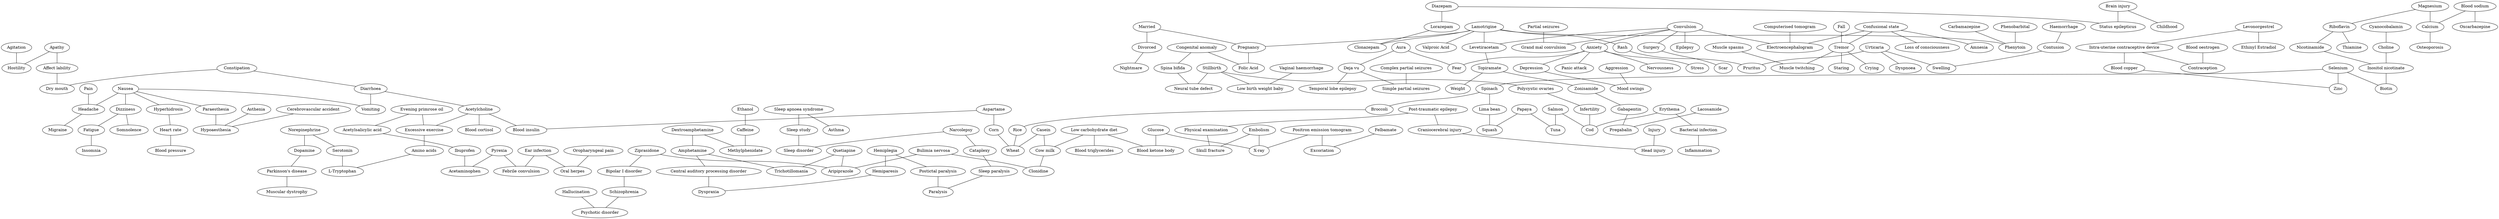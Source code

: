 strict graph layer0 {
	graph [name=layer0];
	node [label="\N"];
	28	[label=Agitation,
		level=1,
		src_id=169902,
		weight=0.0018932125106081406];
	297	[label=Hostility,
		src_id=178312,
		weight=0.0008335790243328781];
	28 -- 297	[level=1,
		weight=37.16];
	280	[label=Magnesium,
		src_id=1330,
		weight=0.0016092281981076096];
	483	[label=Riboflavin,
		level=1,
		src_id=132,
		weight=0.0019988040957587606];
	280 -- 483	[level=1,
		weight=91.78];
	215	[label=Calcium,
		level=1,
		src_id=1327,
		weight=0.0019150705632210527];
	280 -- 215	[level=1,
		weight=221.48];
	16	[label=Nausea,
		level=1,
		src_id=181546,
		weight=0.003817163733503498];
	54	[label=Headache,
		level=1,
		src_id=177790,
		weight=0.003629731411491833];
	16 -- 54	[level=1,
		weight=85.24];
	41	[label=Dizziness,
		level=1,
		src_id=175317,
		weight=0.004182753475121997];
	16 -- 41	[level=1,
		weight=104.52];
	35	[label=Paraesthesia,
		level=1,
		src_id=182787,
		weight=0.0030602073943578525];
	16 -- 35	[level=1,
		weight=48.31];
	21	[label=Vomiting,
		level=1,
		src_id=188709,
		weight=0.002237717673427465];
	16 -- 21	[level=1,
		weight=60.95];
	3	[label=Hyperhidrosis,
		level=1,
		src_id=178464,
		weight=0.002894317404473477];
	16 -- 3	[level=1,
		weight=47.44];
	583	[label=Norepinephrine,
		src_id=358,
		weight=0.000701572436896661];
	411	[label=Serotonin,
		src_id=7810,
		weight=0.0009097244788577965];
	583 -- 411	[level=1,
		weight=126.93];
	233	[label=Dopamine,
		src_id=974,
		weight=0.0013526035753482696];
	583 -- 233	[level=1,
		weight=133.68];
	237	[label=Urticaria,
		src_id=188054,
		weight=0.0011519886979077666];
	33	[label=Dyspnoea,
		level=1,
		src_id=175501,
		weight=0.0017803242471438464];
	237 -- 33	[level=1,
		weight=33.52];
	14	[label=Swelling,
		level=1,
		src_id=186614,
		weight=0.0023700279579685593];
	237 -- 14	[level=1,
		weight=47.36];
	124	[label=Pruritus,
		src_id=184366,
		weight=0.0017059221377840393];
	237 -- 124	[level=1,
		weight=51.42];
	598	[label="Post-traumatic epilepsy",
		src_id=183904,
		weight=0.0006617534202240789];
	543	[label="Physical examination",
		src_id=183464,
		weight=0.0005235304459954017];
	598 -- 543	[level=1,
		weight=78.67];
	138	[label="Craniocerebral injury",
		src_id=174523,
		weight=0.0016166371406425278];
	598 -- 138	[level=1,
		weight=156.92];
	116	[label=Ethanol,
		level=1,
		src_id=884,
		weight=0.002092393569196102];
	105	[label=Caffeine,
		level=1,
		src_id=192,
		weight=0.002471869603861105];
	116 -- 105	[level=1,
		weight=61.89];
	77	[label="Partial seizures",
		level=1,
		src_id=182927,
		weight=0.0029395429462631636];
	59	[label="Grand mal convulsion",
		level=1,
		src_id=177516,
		weight=0.007439468297569785];
	77 -- 59	[level=1,
		weight=69.43];
	4	[label=Pain,
		level=1,
		src_id=182630,
		weight=0.005780303677902718];
	4 -- 54	[level=1,
		weight=64.19];
	406	[label=Apathy,
		src_id=170717,
		weight=0.0005139842229041516];
	848	[label="Affect lability",
		src_id=169892,
		weight=0.00027380333896749164];
	406 -- 848	[level=1,
		weight=48.18];
	406 -- 297	[level=1,
		weight=39.25];
	91	[label="Complex partial seizures",
		level=1,
		src_id=174011,
		weight=0.0033669628925900572];
	118	[label="Simple partial seizures",
		level=1,
		src_id=185880,
		weight=0.0025264148989576156];
	91 -- 118	[level=1,
		weight=74.26];
	1	[label=Convulsion,
		level=1,
		src_id=174366,
		weight=0.021183283532887193];
	117	[label=Surgery,
		level=1,
		src_id=186589,
		weight=0.004030986189366922];
	1 -- 117	[level=1,
		weight=88.66];
	1 -- 59	[level=1,
		weight=122.06];
	53	[label=Levetiracetam,
		level=1,
		src_id=1186,
		weight=0.006882236948488494];
	1 -- 53	[level=1,
		weight=145.77];
	20	[label=Anxiety,
		level=1,
		src_id=170661,
		weight=0.007191629624041699];
	1 -- 20	[level=1,
		weight=75.71];
	2	[label=Epilepsy,
		level=1,
		src_id=176107,
		weight=0.0145529562651861];
	1 -- 2	[level=1,
		weight=333.89];
	9	[label=Electroencephalogram,
		level=1,
		src_id=175720,
		weight=0.008190389638790598];
	1 -- 9	[level=1,
		weight=147.32];
	473	[label=Salmon,
		src_id=8996,
		weight=0.0006755743213954945];
	409	[label=Tuna,
		src_id=8643,
		weight=0.000616617714305385];
	473 -- 409	[level=1,
		weight=145.74];
	633	[label=Cod,
		src_id=8995,
		weight=0.0006940904008132913];
	473 -- 633	[level=1,
		weight=75.05];
	32	[label="Confusional state",
		level=1,
		src_id=174071,
		weight=0.0045697034034092344];
	22	[label=Tremor,
		level=1,
		src_id=187373,
		weight=0.0032307227193221206];
	32 -- 22	[level=1,
		weight=49.59];
	23	[label="Loss of consciousness",
		level=1,
		src_id=180127,
		weight=0.003902299080386455];
	32 -- 23	[level=1,
		weight=68.66];
	85	[label=Amnesia,
		level=1,
		src_id=170136,
		weight=0.003670554159831233];
	32 -- 85	[level=1,
		weight=48.69];
	32 -- 9	[level=1,
		weight=81.5];
	175	[label=Narcolepsy,
		src_id=181475,
		weight=0.001601609499906586];
	58	[label="Sleep disorder",
		src_id=186000,
		weight=0.0014645694686052332];
	175 -- 58	[level=1,
		weight=46.77];
	831	[label=Cataplexy,
		src_id=173217,
		weight=0.0004605562160961688];
	175 -- 831	[level=1,
		weight=135.55];
	199	[label="Blood sodium",
		src_id=172362,
		weight=0.0015161316577229536];
	144	[label=Oxcarbazepine,
		level=1,
		src_id=762,
		weight=0.002534724742924634];
	199 -- 144	[level=1,
		weight=65.33];
	199 -- 215	[level=1,
		weight=75.83];
	737	[label=Ziprasidone,
		src_id=237,
		weight=0.00038307525186565396];
	265	[label=Aripiprazole,
		src_id=1222,
		weight=0.0012625049742498163];
	737 -- 265	[level=1,
		weight=87.06];
	301	[label="Bipolar I disorder",
		src_id=171760,
		weight=0.001043676937014173];
	737 -- 301	[level=1,
		weight=71.76];
	226	[label=Embolism,
		src_id=175772,
		weight=0.0014684924134583453];
	424	[label="X-ray",
		src_id=188917,
		weight=0.0010775404547227745];
	226 -- 424	[level=1,
		weight=179.77];
	456	[label="Skull fracture",
		src_id=185991,
		weight=0.0008114640460577113];
	226 -- 456	[level=1,
		weight=52.15];
	136	[label=Diazepam,
		src_id=815,
		weight=0.001472822668299216];
	74	[label="Status epilepticus",
		src_id=186374,
		weight=0.0014355552851170674];
	136 -- 74	[level=1,
		weight=51.73];
	29	[label=Lorazepam,
		level=1,
		src_id=177,
		weight=0.00198802506334235];
	136 -- 29	[level=1,
		weight=64.04];
	149	[label=Scar,
		level=1,
		src_id=185551,
		weight=0.001767244028178325];
	117 -- 149	[level=1,
		weight=52.63];
	525	[label=Levonorgestrel,
		src_id=357,
		weight=0.0011290407653778945];
	552	[label="Intra-uterine contraceptive device",
		src_id=179325,
		weight=0.0008788658331042069];
	525 -- 552	[level=1,
		weight=186.57];
	442	[label="Ethinyl Estradiol",
		level=1,
		src_id=963,
		weight=0.0021814291257429477];
	525 -- 442	[level=1,
		weight=228.45];
	198	[label=Contraception,
		level=1,
		src_id=174350,
		weight=0.0018304575581175751];
	552 -- 198	[level=1,
		weight=89.31];
	707	[label="Blood copper",
		src_id=172045,
		weight=0.00030810695721414345];
	552 -- 707	[level=1,
		weight=79.3];
	350	[label="Evening primrose oil",
		level=1,
		src_id=9213,
		weight=0.0020219358983983833];
	282	[label="Acetylsalicylic acid",
		src_id=931,
		weight=0.0009214581915706249];
	350 -- 282	[level=1,
		weight=122.8];
	560	[label="Excessive exercise",
		src_id=176247,
		weight=0.0015893738625358126];
	350 -- 560	[level=1,
		weight=402.63];
	46	[label="Dry mouth",
		level=1,
		src_id=175420,
		weight=0.0022628987228231374];
	848 -- 46	[level=1,
		weight=47.15];
	31	[label=Migraine,
		level=1,
		src_id=180996,
		weight=0.002973154497413961];
	54 -- 31	[level=1,
		weight=94.85];
	6	[label=Asthenia,
		level=1,
		src_id=171034,
		weight=0.002497794525406176];
	112	[label=Hypoaesthesia,
		level=1,
		src_id=178564,
		weight=0.0018441575374414363];
	6 -- 112	[level=1,
		weight=49.45];
	12	[label=Injury,
		level=1,
		src_id=179153,
		weight=0.003170260609283826];
	113	[label="Head injury",
		src_id=177785,
		weight=0.0014157969267107986];
	12 -- 113	[level=1,
		weight=58.81];
	73	[label=Carbamazepine,
		level=1,
		src_id=551,
		weight=0.004340877995338315];
	88	[label=Phenytoin,
		level=1,
		src_id=243,
		weight=0.004732828277386289];
	73 -- 88	[level=1,
		weight=81.22];
	122	[label=Lamotrigine,
		level=1,
		src_id=542,
		weight=0.006068998428846408];
	122 -- 53	[level=1,
		weight=159.17];
	119	[label=Rash,
		level=1,
		src_id=184786,
		weight=0.002266379031972671];
	122 -- 119	[level=1,
		weight=57.5];
	125	[label=Pregnancy,
		level=1,
		src_id=184014,
		weight=0.0030884814220588502];
	122 -- 125	[level=1,
		weight=89.36];
	122 -- 88	[level=1,
		weight=96.5];
	143	[label=Clonazepam,
		src_id=1052,
		weight=0.0017203199085305948];
	122 -- 143	[level=1,
		weight=44.03];
	93	[label="Valproic Acid",
		level=1,
		src_id=304,
		weight=0.005305496918110635];
	122 -- 93	[level=1,
		weight=120.82];
	408	[label=Selenium,
		src_id=9080,
		weight=0.0008301117929561951];
	278	[label=Spinach,
		src_id=8638,
		weight=0.0016070793322843157];
	408 -- 278	[level=1,
		weight=85.24];
	380	[label=Zinc,
		src_id=1526,
		weight=0.0009027028766143693];
	408 -- 380	[level=1,
		weight=234.71];
	422	[label=Biotin,
		src_id=114,
		weight=0.0014547127828869668];
	408 -- 422	[level=1,
		weight=145.41];
	227	[label="Ear infection",
		src_id=175529,
		weight=0.0009304920765623234];
	299	[label="Febrile convulsion",
		src_id=176614,
		weight=0.0009617972803996166];
	227 -- 299	[level=1,
		weight=47.89];
	365	[label="Oral herpes",
		src_id=182307,
		weight=0.001353446309060646];
	227 -- 365	[level=1,
		weight=52.78];
	251	[label="Sleep apnoea syndrome",
		src_id=185998,
		weight=0.0013350860613132389];
	286	[label="Sleep study",
		src_id=186011,
		weight=0.0009289897513627559];
	251 -- 286	[level=1,
		weight=154.48];
	27	[label=Asthma,
		level=1,
		src_id=171037,
		weight=0.001997810328520221];
	251 -- 27	[level=1,
		weight=34.72];
	193	[label=Married,
		src_id=180527,
		weight=0.001513248136047951];
	257	[label=Divorced,
		src_id=175315,
		weight=0.0008180329978097095];
	193 -- 257	[level=1,
		weight=42.19];
	193 -- 125	[level=1,
		weight=40.32];
	115	[label=Constipation,
		src_id=174340,
		weight=0.0014432081619389205];
	51	[label=Diarrhoea,
		level=1,
		src_id=175200,
		weight=0.002206719793927423];
	115 -- 51	[level=1,
		weight=63.65];
	115 -- 46	[level=1,
		weight=63.75];
	5	[label=Haemorrhage,
		level=1,
		src_id=177684,
		weight=0.0022629305748878355];
	47	[label=Contusion,
		src_id=174362,
		weight=0.001562594013938231];
	5 -- 47	[level=1,
		weight=55.34];
	157	[label=Lacosamide,
		level=1,
		src_id=5491,
		weight=0.001865963885589443];
	159	[label=Pregabalin,
		src_id=221,
		weight=0.0014114828052947035];
	157 -- 159	[level=1,
		weight=44.65];
	238	[label="Positron emission tomogram",
		src_id=183853,
		weight=0.001727040123551756];
	238 -- 424	[level=1,
		weight=50.45];
	559	[label=Excoriation,
		src_id=176257,
		weight=0.0015072791917328573];
	238 -- 559	[level=1,
		weight=197.71];
	40	[label=Fatigue,
		level=1,
		src_id=176597,
		weight=0.0034094849159673375];
	41 -- 40	[level=1,
		weight=49.45];
	38	[label=Somnolence,
		level=1,
		src_id=186129,
		weight=0.002921368758777029];
	41 -- 38	[level=1,
		weight=55.34];
	190	[label=Stillbirth,
		level=1,
		src_id=186413,
		weight=0.0034063847659718486];
	288	[label="Polycystic ovaries",
		src_id=183761,
		weight=0.0013361734439398534];
	190 -- 288	[level=1,
		weight=143.89];
	497	[label="Neural tube defect",
		src_id=181701,
		weight=0.0011576820181728527];
	190 -- 497	[level=1,
		weight=281.97];
	337	[label="Low birth weight baby",
		level=1,
		src_id=180135,
		weight=0.002508593207715703];
	190 -- 337	[level=1,
		weight=399.04];
	47 -- 14	[level=1,
		weight=35.83];
	478	[label=Dextroamphetamine,
		level=1,
		src_id=1510,
		weight=0.0019595852231327595];
	330	[label=Amphetamine,
		level=1,
		src_id=173,
		weight=0.0023355995601714247];
	478 -- 330	[level=1,
		weight=864.22];
	356	[label=Methylphenidate,
		src_id=411,
		weight=0.00124332684218425];
	478 -- 356	[level=1,
		weight=180.57];
	394	[label="Low carbohydrate diet",
		src_id=180136,
		weight=0.0016963404361697923];
	258	[label="Blood ketone body",
		src_id=172233,
		weight=0.0016926721894202751];
	394 -- 258	[level=1,
		weight=300.38];
	307	[label="Cow milk",
		src_id=8613,
		weight=0.0017310414748003004];
	394 -- 307	[level=1,
		weight=284.05];
	325	[label="Blood triglycerides",
		level=1,
		src_id=172398,
		weight=0.0018556204639034843];
	394 -- 325	[level=1,
		weight=472.75];
	51 -- 21	[level=1,
		weight=58.45];
	308	[label=Acetylcholine,
		level=1,
		src_id=2951,
		weight=0.003267540456224283];
	51 -- 308	[level=1,
		weight=81.69];
	254	[label=Infertility,
		src_id=178985,
		weight=0.0014035514738785077];
	288 -- 254	[level=1,
		weight=133.68];
	43	[label=Nightmare,
		level=1,
		src_id=181828,
		weight=0.0017409541837483005];
	257 -- 43	[level=1,
		weight=34.68];
	476	[label="Lima bean",
		src_id=8610,
		weight=0.000951798002990604];
	278 -- 476	[level=1,
		weight=250.75];
	249	[label=Broccoli,
		src_id=8584,
		weight=0.0017175653551483447];
	278 -- 249	[level=1,
		weight=258.32];
	98	[label=Aura,
		level=1,
		src_id=171120,
		weight=0.003606559198555745];
	132	[label="Deja vu",
		level=1,
		src_id=174936,
		weight=0.002534898702066785];
	98 -- 132	[level=1,
		weight=72.75];
	25	[label=Fear,
		level=1,
		src_id=176601,
		weight=0.00423180013877655];
	98 -- 25	[level=1,
		weight=66.63];
	254 -- 633	[level=1,
		weight=73.7];
	477	[label=Nicotinamide,
		level=1,
		src_id=2556,
		weight=0.002116925340593475];
	483 -- 477	[level=1,
		weight=1000.0];
	451	[label=Thiamine,
		level=1,
		src_id=144,
		weight=0.0019609809401004946];
	483 -- 451	[level=1,
		weight=984.77];
	234	[label=Aspartame,
		src_id=159,
		weight=0.0011446729458059277];
	200	[label="Blood insulin",
		src_id=172218,
		weight=0.0016256660851276916];
	234 -- 200	[level=1,
		weight=63.44];
	205	[label=Corn,
		src_id=8641,
		weight=0.0013300410071880266];
	234 -- 205	[level=1,
		weight=86.16];
	55	[label="Computerised tomogram",
		level=1,
		src_id=174039,
		weight=0.002476901963987182];
	55 -- 9	[level=1,
		weight=73.05];
	279	[label=Casein,
		src_id=8589,
		weight=0.001694509586144348];
	279 -- 307	[level=1,
		weight=354.81];
	231	[label=Wheat,
		src_id=8648,
		weight=0.0013186419709932129];
	279 -- 231	[level=1,
		weight=156.56];
	7	[label=Pyrexia,
		level=1,
		src_id=184658,
		weight=0.0033365769403179736];
	7 -- 299	[level=1,
		weight=109.81];
	146	[label=Acetaminophen,
		level=1,
		src_id=307,
		weight=0.0021478198654316686];
	7 -- 146	[level=1,
		weight=47.75];
	24	[label="Brain injury",
		level=1,
		src_id=172600,
		weight=0.0023940548485652693];
	24 -- 74	[level=1,
		weight=45.08];
	13	[label=Childhood,
		level=1,
		src_id=173551,
		weight=0.002811745908108317];
	24 -- 13	[level=1,
		weight=31.74];
	811	[label=Hemiplegia,
		src_id=177845,
		weight=0.00043651518465496423];
	463	[label=Hemiparesis,
		src_id=177843,
		weight=0.0009243021857249311];
	811 -- 463	[level=1,
		weight=141.19];
	540	[label="Postictal paralysis",
		src_id=183927,
		weight=0.0005935309511560182];
	811 -- 540	[level=1,
		weight=45.23];
	134	[label=Felbamate,
		level=1,
		src_id=935,
		weight=0.002019205396404736];
	134 -- 559	[level=1,
		weight=134.72];
	19	[label=Insomnia,
		level=1,
		src_id=179162,
		weight=0.002204332585390886];
	40 -- 19	[level=1,
		weight=30.82];
	351	[label=Squash,
		src_id=8639,
		weight=0.0015183902051071373];
	476 -- 351	[level=1,
		weight=354.81];
	44	[label="Muscle spasms",
		level=1,
		src_id=181270,
		weight=0.0018373714123815425];
	61	[label="Muscle twitching",
		level=1,
		src_id=181276,
		weight=0.002403814284374758];
	44 -- 61	[level=1,
		weight=46.91];
	35 -- 112	[level=1,
		weight=159.46];
	659	[label=Trichotillomania,
		src_id=187413,
		weight=0.0005130347621244177];
	330 -- 659	[level=1,
		weight=91.19];
	373	[label="Central auditory processing disorder",
		src_id=173299,
		weight=0.0011258315873379815];
	330 -- 373	[level=1,
		weight=74.2];
	104	[label=Glucose,
		src_id=8280,
		weight=0.001657374083556313];
	104 -- 258	[level=1,
		weight=112.0];
	104 -- 424	[level=1,
		weight=63.44];
	284	[label=Cyanocobalamin,
		level=1,
		src_id=108,
		weight=0.001785896627379339];
	655	[label=Choline,
		src_id=115,
		weight=0.0011908521845101832];
	284 -- 655	[level=1,
		weight=542.33];
	100	[label=Topiramate,
		level=1,
		src_id=264,
		weight=0.003896449842159197];
	53 -- 100	[level=1,
		weight=92.43];
	63	[label=Quetiapine,
		level=1,
		src_id=1208,
		weight=0.0020666863962951567];
	63 -- 265	[level=1,
		weight=74.9];
	63 -- 659	[level=1,
		weight=107.14];
	26	[label="Oropharyngeal pain",
		level=1,
		src_id=182375,
		weight=0.002063024887995477];
	26 -- 365	[level=1,
		weight=39.95];
	410	[label="Inositol nicotinate",
		src_id=7903,
		weight=0.001707645651089037];
	477 -- 410	[level=1,
		weight=438.61];
	212	[label="Blood oestrogen",
		level=1,
		src_id=172274,
		weight=0.0021712169292174874];
	212 -- 198	[level=1,
		weight=92.05];
	42	[label=Stress,
		level=1,
		src_id=186464,
		weight=0.005489881201732726];
	20 -- 42	[level=1,
		weight=100.25];
	10	[label=Depression,
		level=1,
		src_id=175023,
		weight=0.005397617393762817];
	20 -- 10	[level=1,
		weight=108.88];
	66	[label="Panic attack",
		level=1,
		src_id=182745,
		weight=0.002527424492525558];
	20 -- 66	[level=1,
		weight=68.7];
	20 -- 25	[level=1,
		weight=72.45];
	78	[label=Nervousness,
		level=1,
		src_id=181699,
		weight=0.00196343489860732];
	20 -- 78	[level=1,
		weight=39.88];
	105 -- 356	[level=1,
		weight=57.82];
	94	[label="Temporal lobe epilepsy",
		level=1,
		src_id=186743,
		weight=0.002441495654908633];
	132 -- 94	[level=1,
		weight=56.18];
	132 -- 118	[level=1,
		weight=63.31];
	507	[label=Erythema,
		src_id=176163,
		weight=0.0007910650059911101];
	710	[label="Bacterial infection",
		src_id=171220,
		weight=0.00031801231881585084];
	507 -- 710	[level=1,
		weight=80.61];
	507 -- 633	[level=1,
		weight=148.42];
	29 -- 143	[level=1,
		weight=47.22];
	308 -- 200	[level=1,
		weight=157.97];
	308 -- 560	[level=1,
		weight=480.36];
	326	[label="Blood cortisol",
		level=1,
		src_id=172060,
		weight=0.0019357192812707144];
	308 -- 326	[level=1,
		weight=224.46];
	15	[label=Hallucination,
		level=1,
		src_id=177734,
		weight=0.0025769135959557267];
	30	[label="Psychotic disorder",
		level=1,
		src_id=184453,
		weight=0.0022872442677770648];
	15 -- 30	[level=1,
		weight=54.97];
	17	[label=Fall,
		level=1,
		src_id=176540,
		weight=0.0027057777670907814];
	17 -- 22	[level=1,
		weight=47.12];
	245	[label="Congenital anomaly",
		src_id=174082,
		weight=0.0014209603544620777];
	426	[label="Spina bifida",
		src_id=186194,
		weight=0.001229422774296933];
	245 -- 426	[level=1,
		weight=74.13];
	421	[label="Folic Acid",
		src_id=150,
		weight=0.001248867018795569];
	245 -- 421	[level=1,
		weight=110.38];
	286 -- 58	[level=1,
		weight=52.7];
	181	[label=Rice,
		src_id=8633,
		weight=0.0013726195936323733];
	249 -- 181	[level=1,
		weight=83.56];
	426 -- 497	[level=1,
		weight=243.61];
	416	[label=Clonidine,
		src_id=562,
		weight=0.0007089189872350105];
	307 -- 416	[level=1,
		weight=58.9];
	415	[label=Ibuprofen,
		src_id=1035,
		weight=0.0008072654675934857];
	282 -- 415	[level=1,
		weight=94.01];
	99	[label=Phenobarbital,
		level=1,
		src_id=1158,
		weight=0.0025713759378250835];
	99 -- 88	[level=1,
		weight=78.04];
	22 -- 61	[level=1,
		weight=52.0];
	48	[label=Staring,
		level=1,
		src_id=186369,
		weight=0.002015414171345836];
	22 -- 48	[level=1,
		weight=40.41];
	36	[label=Crying,
		level=1,
		src_id=174575,
		weight=0.0026914888545814483];
	22 -- 36	[level=1,
		weight=45.41];
	342	[label="Bulimia nervosa",
		src_id=172802,
		weight=0.0012989858158976258];
	342 -- 265	[level=1,
		weight=78.67];
	342 -- 416	[level=1,
		weight=80.61];
	619	[label=Dyspraxia,
		src_id=175506,
		weight=0.0009419159405542817];
	463 -- 619	[level=1,
		weight=152.63];
	306	[label=Papaya,
		src_id=8707,
		weight=0.0013498239292479028];
	306 -- 409	[level=1,
		weight=73.37];
	306 -- 351	[level=1,
		weight=245.95];
	543 -- 456	[level=1,
		weight=65.99];
	181 -- 231	[level=1,
		weight=107.14];
	135	[label=Zonisamide,
		level=1,
		src_id=895,
		weight=0.0025595133472386933];
	100 -- 135	[level=1,
		weight=54.66];
	188	[label=Weight,
		level=1,
		src_id=188818,
		weight=0.00256109155980544];
	100 -- 188	[level=1,
		weight=86.47];
	264	[label="Amino acids",
		level=1,
		src_id=8309,
		weight=0.0018171058870276812];
	560 -- 264	[level=1,
		weight=292.38];
	119 -- 124	[level=1,
		weight=87.16];
	415 -- 146	[level=1,
		weight=143.43];
	125 -- 421	[level=1,
		weight=161.48];
	267	[label="Sleep paralysis",
		src_id=186008,
		weight=0.000841186897171789];
	831 -- 267	[level=1,
		weight=68.93];
	359	[label="Vaginal haemorrhage",
		level=1,
		src_id=188214,
		weight=0.001968775307078424];
	359 -- 337	[level=1,
		weight=531.72];
	75	[label=Schizophrenia,
		src_id=185574,
		weight=0.0016048434025626337];
	301 -- 75	[level=1,
		weight=46.86];
	138 -- 113	[level=1,
		weight=55.43];
	75 -- 30	[level=1,
		weight=54.72];
	707 -- 380	[level=1,
		weight=55.9];
	894	[label="L-Tryptophan",
		src_id=142,
		weight=0.0003490174238771454];
	411 -- 894	[level=1,
		weight=143.89];
	655 -- 410	[level=1,
		weight=861.13];
	39	[label="Heart rate",
		src_id=177799,
		weight=0.0016615884541936602];
	3 -- 39	[level=1,
		weight=43.39];
	205 -- 231	[level=1,
		weight=144.12];
	150	[label=Osteoporosis,
		level=1,
		src_id=182448,
		weight=0.0017415178322508606];
	215 -- 150	[level=1,
		weight=103.4];
	69	[label=Inflammation,
		level=1,
		src_id=178993,
		weight=0.00198462035693274];
	710 -- 69	[level=1,
		weight=44.62];
	64	[label=Gabapentin,
		level=1,
		src_id=982,
		weight=0.002318343997021659];
	135 -- 64	[level=1,
		weight=42.55];
	206	[label="Mood swings",
		src_id=181119,
		weight=0.0013121116757693495];
	10 -- 206	[level=1,
		weight=45.59];
	52	[label="Cerebrovascular accident",
		level=1,
		src_id=173414,
		weight=0.0018353846815469983];
	52 -- 112	[level=1,
		weight=41.76];
	11	[label=Aggression,
		level=1,
		src_id=169900,
		weight=0.0023017829411153654];
	11 -- 206	[level=1,
		weight=41.0];
	34	[label=Paralysis,
		src_id=182799,
		weight=0.0017268563413672627];
	267 -- 34	[level=1,
		weight=46.49];
	458	[label="Parkinson's disease",
		src_id=182898,
		weight=0.001113114205722105];
	233 -- 458	[level=1,
		weight=47.15];
	367	[label="Muscular dystrophy",
		level=1,
		src_id=181277,
		weight=0.0020167183302485453];
	458 -- 367	[level=1,
		weight=159.09];
	18	[label="Blood pressure",
		level=1,
		src_id=172305,
		weight=0.0023794702000934195];
	39 -- 18	[level=1,
		weight=60.51];
	64 -- 159	[level=1,
		weight=65.48];
	264 -- 894	[level=1,
		weight=61.08];
	540 -- 34	[level=1,
		weight=64.88];
	373 -- 619	[level=1,
		weight=179.89];
	410 -- 422	[level=1,
		weight=431.07];
}
